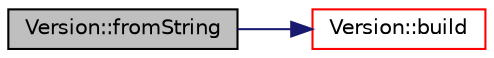 digraph "Version::fromString"
{
 // LATEX_PDF_SIZE
  edge [fontname="Helvetica",fontsize="10",labelfontname="Helvetica",labelfontsize="10"];
  node [fontname="Helvetica",fontsize="10",shape=record];
  rankdir="LR";
  Node1 [label="Version::fromString",height=0.2,width=0.4,color="black", fillcolor="grey75", style="filled", fontcolor="black",tooltip=" "];
  Node1 -> Node2 [color="midnightblue",fontsize="10",style="solid",fontname="Helvetica"];
  Node2 [label="Version::build",height=0.2,width=0.4,color="red", fillcolor="white", style="filled",URL="$class_version.html#a7be1d512aece81b669d1146f68b9e49e",tooltip=" "];
}

